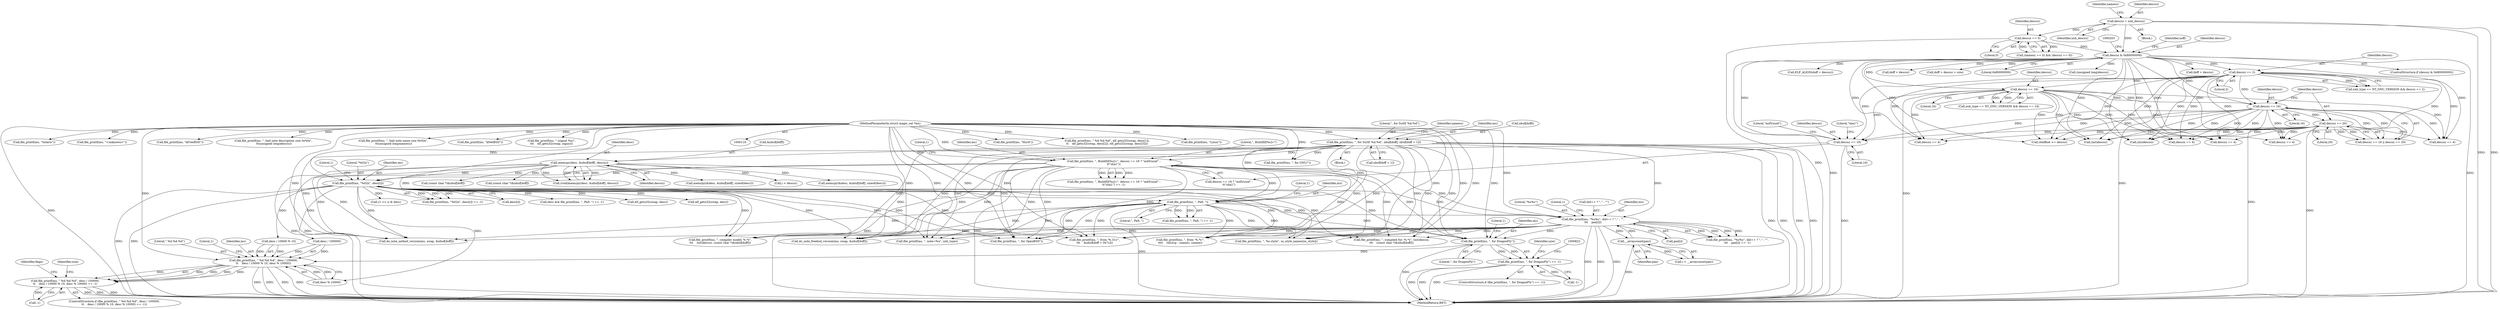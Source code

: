 digraph "0_file_b4c01141e5367f247b84dcaf6aefbb4e741842b8@pointer" {
"1000814" [label="(Call,file_printf(ms, \", for DragonFly\"))"];
"1000508" [label="(Call,file_printf(ms, \"%02x\", desc[i]))"];
"1000475" [label="(Call,file_printf(ms, \", BuildID[%s]=\", descsz == 16 ? \"md5/uuid\" :\n\t\t\"sha1\"))"];
"1000286" [label="(Call,file_printf(ms, \", for SuSE %d.%d\", nbuf[doff], nbuf[doff + 1]))"];
"1000117" [label="(MethodParameterIn,struct magic_set *ms)"];
"1000490" [label="(Call,memcpy(desc, &nbuf[doff], descsz))"];
"1000479" [label="(Call,descsz == 16)"];
"1000464" [label="(Call,descsz == 16)"];
"1000317" [label="(Call,descsz == 16)"];
"1000282" [label="(Call,descsz == 2)"];
"1000198" [label="(Call,descsz & 0x80000000)"];
"1000163" [label="(Call,descsz = xnh_descsz)"];
"1000171" [label="(Call,descsz == 0)"];
"1000467" [label="(Call,descsz == 20)"];
"1000573" [label="(Call,file_printf(ms, \", PaX: \"))"];
"1000602" [label="(Call,file_printf(ms, \"%s%s\", did++ ? \",\" : \"\",\n\t\t\t    pax[i]))"];
"1000586" [label="(Call,__arraycount(pax))"];
"1000813" [label="(Call,file_printf(ms, \", for DragonFly\") == -1)"];
"1000839" [label="(Call,file_printf(ms, \" %d.%d.%d\", desc / 100000,\n\t\t    desc / 10000 % 10, desc % 10000))"];
"1000838" [label="(Call,file_printf(ms, \" %d.%d.%d\", desc / 100000,\n\t\t    desc / 10000 % 10, desc % 10000) == -1)"];
"1000508" [label="(Call,file_printf(ms, \"%02x\", desc[i]))"];
"1000490" [label="(Call,memcpy(desc, &nbuf[doff], descsz))"];
"1000491" [label="(Identifier,desc)"];
"1000587" [label="(Identifier,pax)"];
"1000507" [label="(Call,file_printf(ms, \"%02x\", desc[i]) == -1)"];
"1000577" [label="(Literal,1)"];
"1000169" [label="(Identifier,namesz)"];
"1000642" [label="(Call,do_note_netbsd_version(ms, swap, &nbuf[doff]))"];
"1000362" [label="(Call,file_printf(ms, \"Hurd\"))"];
"1000603" [label="(Identifier,ms)"];
"1000466" [label="(Literal,16)"];
"1000840" [label="(Identifier,ms)"];
"1000233" [label="(Call,doff + descsz)"];
"1000542" [label="(Call,descsz == 4)"];
"1000213" [label="(Identifier,noff)"];
"1000483" [label="(Literal,\"sha1\")"];
"1001214" [label="(Call,file_printf(ms, \", from '%.*s'\",\n\t\t\t\t    (int)(cp - cname), cname))"];
"1000415" [label="(Call,file_printf(ms, \" %d.%d.%d\", elf_getu32(swap, desc[1]),\n\t\t    elf_getu32(swap, desc[2]), elf_getu32(swap, desc[3])))"];
"1000511" [label="(Call,desc[i])"];
"1000197" [label="(ControlStructure,if (descsz & 0x80000000))"];
"1000685" [label="(Call,(const char *)&nbuf[doff])"];
"1001093" [label="(Call,reloffset >= descsz)"];
"1000813" [label="(Call,file_printf(ms, \", for DragonFly\") == -1)"];
"1000816" [label="(Literal,\", for DragonFly\")"];
"1000481" [label="(Literal,16)"];
"1000962" [label="(Call,file_printf(ms, \", %s-style\", os_style_names[os_style]))"];
"1000288" [label="(Literal,\", for SuSE %d.%d\")"];
"1000351" [label="(Call,file_printf(ms, \"Linux\"))"];
"1000482" [label="(Literal,\"md5/uuid\")"];
"1000665" [label="(Call,(const char *)&nbuf[doff])"];
"1000604" [label="(Literal,\"%s%s\")"];
"1000659" [label="(Call,file_printf(ms, \", compiled for: %.*s\", (int)descsz,\n\t\t\t    (const char *)&nbuf[doff]))"];
"1000814" [label="(Call,file_printf(ms, \", for DragonFly\"))"];
"1000570" [label="(Call,desc && file_printf(ms, \", PaX: \") == -1)"];
"1000586" [label="(Call,__arraycount(pax))"];
"1000334" [label="(Call,file_printf(ms, \", for GNU/\"))"];
"1000488" [label="(Call,(void)memcpy(desc, &nbuf[doff], descsz))"];
"1000662" [label="(Call,(int)descsz)"];
"1000300" [label="(Identifier,namesz)"];
"1000614" [label="(Literal,1)"];
"1000584" [label="(Call,i < __arraycount(pax))"];
"1001237" [label="(MethodReturn,RET)"];
"1000566" [label="(Call,elf_getu32(swap, desc))"];
"1000555" [label="(Call,memcpy(&desc, &nbuf[doff], sizeof(desc)))"];
"1000465" [label="(Identifier,descsz)"];
"1000463" [label="(Call,descsz == 16 || descsz == 20)"];
"1000845" [label="(Call,desc / 10000 % 10)"];
"1000317" [label="(Call,descsz == 16)"];
"1000807" [label="(Call,descsz == 4)"];
"1000165" [label="(Identifier,xnh_descsz)"];
"1000575" [label="(Literal,\", PaX: \")"];
"1000572" [label="(Call,file_printf(ms, \", PaX: \") == -1)"];
"1000284" [label="(Literal,2)"];
"1000373" [label="(Call,file_printf(ms, \"Solaris\"))"];
"1000167" [label="(Call,(namesz == 0) && (descsz == 0))"];
"1000198" [label="(Call,descsz & 0x80000000)"];
"1000735" [label="(Call,do_note_freebsd_version(ms, swap, &nbuf[doff]))"];
"1000812" [label="(ControlStructure,if (file_printf(ms, \", for DragonFly\") == -1))"];
"1000837" [label="(ControlStructure,if (file_printf(ms, \" %d.%d.%d\", desc / 100000,\n\t\t    desc / 10000 % 10, desc % 10000) == -1))"];
"1000232" [label="(Call,ELF_ALIGN(doff + descsz))"];
"1000283" [label="(Identifier,descsz)"];
"1000856" [label="(Identifier,size)"];
"1000501" [label="(Call,i < descsz)"];
"1000679" [label="(Call,file_printf(ms, \", compiler model: %.*s\",\n\t\t\t    (int)descsz, (const char *)&nbuf[doff]))"];
"1000164" [label="(Identifier,descsz)"];
"1000172" [label="(Identifier,descsz)"];
"1000731" [label="(Call,descsz == 4)"];
"1000682" [label="(Call,(int)descsz)"];
"1000475" [label="(Call,file_printf(ms, \", BuildID[%s]=\", descsz == 16 ? \"md5/uuid\" :\n\t\t\"sha1\"))"];
"1000406" [label="(Call,file_printf(ms, \"<unknown>\"))"];
"1000574" [label="(Identifier,ms)"];
"1000384" [label="(Call,file_printf(ms, \"kFreeBSD\"))"];
"1000699" [label="(Call,file_printf(ms, \", note=%u\", xnh_type))"];
"1000479" [label="(Call,descsz == 16)"];
"1000610" [label="(Call,pax[i])"];
"1000480" [label="(Identifier,descsz)"];
"1000469" [label="(Literal,20)"];
"1000492" [label="(Call,&nbuf[doff])"];
"1000282" [label="(Call,descsz == 2)"];
"1000285" [label="(Block,)"];
"1000476" [label="(Identifier,ms)"];
"1000838" [label="(Call,file_printf(ms, \" %d.%d.%d\", desc / 100000,\n\t\t    desc / 10000 % 10, desc % 10000) == -1)"];
"1000774" [label="(Call,file_printf(ms, \", for OpenBSD\"))"];
"1000474" [label="(Call,file_printf(ms, \", BuildID[%s]=\", descsz == 16 ? \"md5/uuid\" :\n\t\t\"sha1\") == -1)"];
"1000204" [label="(Call,file_printf(ms, \", bad note description size 0x%lx\",\n \t\t(unsigned long)descsz))"];
"1000823" [label="(Call,memcpy(&desc, &nbuf[doff], sizeof(desc)))"];
"1000468" [label="(Identifier,descsz)"];
"1000509" [label="(Identifier,ms)"];
"1000839" [label="(Call,file_printf(ms, \" %d.%d.%d\", desc / 100000,\n\t\t    desc / 10000 % 10, desc % 10000))"];
"1000292" [label="(Call,nbuf[doff + 1])"];
"1000287" [label="(Identifier,ms)"];
"1000602" [label="(Call,file_printf(ms, \"%s%s\", did++ ? \",\" : \"\",\n\t\t\t    pax[i]))"];
"1000313" [label="(Call,xnh_type == NT_GNU_VERSION && descsz == 16)"];
"1000125" [label="(Block,)"];
"1000817" [label="(Call,-1)"];
"1000189" [label="(Call,file_printf(ms, \", bad note name size 0x%lx\",\n \t\t(unsigned long)namesz))"];
"1000173" [label="(Literal,0)"];
"1000850" [label="(Call,desc % 10000)"];
"1000834" [label="(Call,elf_getu32(swap, desc))"];
"1000573" [label="(Call,file_printf(ms, \", PaX: \"))"];
"1000842" [label="(Call,desc / 100000)"];
"1000467" [label="(Call,descsz == 20)"];
"1000238" [label="(Call,doff + descsz)"];
"1000199" [label="(Identifier,descsz)"];
"1000853" [label="(Call,-1)"];
"1000237" [label="(Call,doff + descsz > size)"];
"1000395" [label="(Call,file_printf(ms, \"kNetBSD\"))"];
"1000605" [label="(Call,did++ ? \",\" : \"\")"];
"1000117" [label="(MethodParameterIn,struct magic_set *ms)"];
"1000601" [label="(Call,file_printf(ms, \"%s%s\", did++ ? \",\" : \"\",\n\t\t\t    pax[i]) == -1)"];
"1000854" [label="(Literal,1)"];
"1000515" [label="(Literal,1)"];
"1000289" [label="(Call,nbuf[doff])"];
"1000768" [label="(Call,descsz == 4)"];
"1000318" [label="(Identifier,descsz)"];
"1000818" [label="(Literal,1)"];
"1000278" [label="(Call,xnh_type == NT_GNU_VERSION && descsz == 2)"];
"1000478" [label="(Call,descsz == 16 ? \"md5/uuid\" :\n\t\t\"sha1\")"];
"1000859" [label="(Identifier,flags)"];
"1000319" [label="(Literal,16)"];
"1000820" [label="(Identifier,size)"];
"1000477" [label="(Literal,\", BuildID[%s]=\")"];
"1000171" [label="(Call,descsz == 0)"];
"1000485" [label="(Literal,1)"];
"1000200" [label="(Literal,0x80000000)"];
"1000510" [label="(Literal,\"%02x\")"];
"1000988" [label="(Call,file_printf(ms, \", from '%.31s'\",\n\t\t\t    &nbuf[doff + 0x7c]))"];
"1000207" [label="(Call,(unsigned long)descsz)"];
"1000464" [label="(Call,descsz == 16)"];
"1000593" [label="(Call,(1 << i) & desc)"];
"1001016" [label="(Call,file_printf(ms, \" (signal %u)\",\n\t\t\t    elf_getu32(swap, signo)))"];
"1000841" [label="(Literal,\" %d.%d.%d\")"];
"1000286" [label="(Call,file_printf(ms, \", for SuSE %d.%d\", nbuf[doff], nbuf[doff + 1]))"];
"1000638" [label="(Call,descsz == 4)"];
"1000163" [label="(Call,descsz = xnh_descsz)"];
"1000815" [label="(Identifier,ms)"];
"1000496" [label="(Identifier,descsz)"];
"1000814" -> "1000813"  [label="AST: "];
"1000814" -> "1000816"  [label="CFG: "];
"1000815" -> "1000814"  [label="AST: "];
"1000816" -> "1000814"  [label="AST: "];
"1000818" -> "1000814"  [label="CFG: "];
"1000814" -> "1001237"  [label="DDG: "];
"1000814" -> "1000813"  [label="DDG: "];
"1000814" -> "1000813"  [label="DDG: "];
"1000508" -> "1000814"  [label="DDG: "];
"1000286" -> "1000814"  [label="DDG: "];
"1000475" -> "1000814"  [label="DDG: "];
"1000573" -> "1000814"  [label="DDG: "];
"1000602" -> "1000814"  [label="DDG: "];
"1000117" -> "1000814"  [label="DDG: "];
"1000814" -> "1000839"  [label="DDG: "];
"1000508" -> "1000507"  [label="AST: "];
"1000508" -> "1000511"  [label="CFG: "];
"1000509" -> "1000508"  [label="AST: "];
"1000510" -> "1000508"  [label="AST: "];
"1000511" -> "1000508"  [label="AST: "];
"1000515" -> "1000508"  [label="CFG: "];
"1000508" -> "1001237"  [label="DDG: "];
"1000508" -> "1001237"  [label="DDG: "];
"1000508" -> "1000507"  [label="DDG: "];
"1000508" -> "1000507"  [label="DDG: "];
"1000508" -> "1000507"  [label="DDG: "];
"1000475" -> "1000508"  [label="DDG: "];
"1000117" -> "1000508"  [label="DDG: "];
"1000490" -> "1000508"  [label="DDG: "];
"1000508" -> "1000566"  [label="DDG: "];
"1000508" -> "1000570"  [label="DDG: "];
"1000508" -> "1000573"  [label="DDG: "];
"1000508" -> "1000593"  [label="DDG: "];
"1000508" -> "1000602"  [label="DDG: "];
"1000508" -> "1000642"  [label="DDG: "];
"1000508" -> "1000659"  [label="DDG: "];
"1000508" -> "1000679"  [label="DDG: "];
"1000508" -> "1000699"  [label="DDG: "];
"1000508" -> "1000735"  [label="DDG: "];
"1000508" -> "1000774"  [label="DDG: "];
"1000508" -> "1000834"  [label="DDG: "];
"1000508" -> "1000842"  [label="DDG: "];
"1000508" -> "1000845"  [label="DDG: "];
"1000508" -> "1000850"  [label="DDG: "];
"1000508" -> "1000962"  [label="DDG: "];
"1000508" -> "1000988"  [label="DDG: "];
"1000508" -> "1001214"  [label="DDG: "];
"1000475" -> "1000474"  [label="AST: "];
"1000475" -> "1000478"  [label="CFG: "];
"1000476" -> "1000475"  [label="AST: "];
"1000477" -> "1000475"  [label="AST: "];
"1000478" -> "1000475"  [label="AST: "];
"1000485" -> "1000475"  [label="CFG: "];
"1000475" -> "1001237"  [label="DDG: "];
"1000475" -> "1001237"  [label="DDG: "];
"1000475" -> "1000474"  [label="DDG: "];
"1000475" -> "1000474"  [label="DDG: "];
"1000475" -> "1000474"  [label="DDG: "];
"1000286" -> "1000475"  [label="DDG: "];
"1000117" -> "1000475"  [label="DDG: "];
"1000475" -> "1000573"  [label="DDG: "];
"1000475" -> "1000602"  [label="DDG: "];
"1000475" -> "1000642"  [label="DDG: "];
"1000475" -> "1000659"  [label="DDG: "];
"1000475" -> "1000679"  [label="DDG: "];
"1000475" -> "1000699"  [label="DDG: "];
"1000475" -> "1000735"  [label="DDG: "];
"1000475" -> "1000774"  [label="DDG: "];
"1000475" -> "1000962"  [label="DDG: "];
"1000475" -> "1000988"  [label="DDG: "];
"1000475" -> "1001214"  [label="DDG: "];
"1000286" -> "1000285"  [label="AST: "];
"1000286" -> "1000292"  [label="CFG: "];
"1000287" -> "1000286"  [label="AST: "];
"1000288" -> "1000286"  [label="AST: "];
"1000289" -> "1000286"  [label="AST: "];
"1000292" -> "1000286"  [label="AST: "];
"1000300" -> "1000286"  [label="CFG: "];
"1000286" -> "1001237"  [label="DDG: "];
"1000286" -> "1001237"  [label="DDG: "];
"1000286" -> "1001237"  [label="DDG: "];
"1000286" -> "1001237"  [label="DDG: "];
"1000117" -> "1000286"  [label="DDG: "];
"1000286" -> "1000334"  [label="DDG: "];
"1000286" -> "1000573"  [label="DDG: "];
"1000286" -> "1000602"  [label="DDG: "];
"1000286" -> "1000642"  [label="DDG: "];
"1000286" -> "1000659"  [label="DDG: "];
"1000286" -> "1000679"  [label="DDG: "];
"1000286" -> "1000699"  [label="DDG: "];
"1000286" -> "1000735"  [label="DDG: "];
"1000286" -> "1000774"  [label="DDG: "];
"1000286" -> "1000962"  [label="DDG: "];
"1000286" -> "1000988"  [label="DDG: "];
"1000286" -> "1001214"  [label="DDG: "];
"1000117" -> "1000116"  [label="AST: "];
"1000117" -> "1001237"  [label="DDG: "];
"1000117" -> "1000189"  [label="DDG: "];
"1000117" -> "1000204"  [label="DDG: "];
"1000117" -> "1000334"  [label="DDG: "];
"1000117" -> "1000351"  [label="DDG: "];
"1000117" -> "1000362"  [label="DDG: "];
"1000117" -> "1000373"  [label="DDG: "];
"1000117" -> "1000384"  [label="DDG: "];
"1000117" -> "1000395"  [label="DDG: "];
"1000117" -> "1000406"  [label="DDG: "];
"1000117" -> "1000415"  [label="DDG: "];
"1000117" -> "1000573"  [label="DDG: "];
"1000117" -> "1000602"  [label="DDG: "];
"1000117" -> "1000642"  [label="DDG: "];
"1000117" -> "1000659"  [label="DDG: "];
"1000117" -> "1000679"  [label="DDG: "];
"1000117" -> "1000699"  [label="DDG: "];
"1000117" -> "1000735"  [label="DDG: "];
"1000117" -> "1000774"  [label="DDG: "];
"1000117" -> "1000839"  [label="DDG: "];
"1000117" -> "1000962"  [label="DDG: "];
"1000117" -> "1000988"  [label="DDG: "];
"1000117" -> "1001016"  [label="DDG: "];
"1000117" -> "1001214"  [label="DDG: "];
"1000490" -> "1000488"  [label="AST: "];
"1000490" -> "1000496"  [label="CFG: "];
"1000491" -> "1000490"  [label="AST: "];
"1000492" -> "1000490"  [label="AST: "];
"1000496" -> "1000490"  [label="AST: "];
"1000488" -> "1000490"  [label="CFG: "];
"1000490" -> "1001237"  [label="DDG: "];
"1000490" -> "1001237"  [label="DDG: "];
"1000490" -> "1000488"  [label="DDG: "];
"1000490" -> "1000488"  [label="DDG: "];
"1000490" -> "1000488"  [label="DDG: "];
"1000479" -> "1000490"  [label="DDG: "];
"1000490" -> "1000501"  [label="DDG: "];
"1000490" -> "1000555"  [label="DDG: "];
"1000490" -> "1000642"  [label="DDG: "];
"1000490" -> "1000665"  [label="DDG: "];
"1000490" -> "1000685"  [label="DDG: "];
"1000490" -> "1000735"  [label="DDG: "];
"1000490" -> "1000823"  [label="DDG: "];
"1000479" -> "1000478"  [label="AST: "];
"1000479" -> "1000481"  [label="CFG: "];
"1000480" -> "1000479"  [label="AST: "];
"1000481" -> "1000479"  [label="AST: "];
"1000482" -> "1000479"  [label="CFG: "];
"1000483" -> "1000479"  [label="CFG: "];
"1000479" -> "1001237"  [label="DDG: "];
"1000464" -> "1000479"  [label="DDG: "];
"1000317" -> "1000479"  [label="DDG: "];
"1000467" -> "1000479"  [label="DDG: "];
"1000282" -> "1000479"  [label="DDG: "];
"1000198" -> "1000479"  [label="DDG: "];
"1000464" -> "1000463"  [label="AST: "];
"1000464" -> "1000466"  [label="CFG: "];
"1000465" -> "1000464"  [label="AST: "];
"1000466" -> "1000464"  [label="AST: "];
"1000468" -> "1000464"  [label="CFG: "];
"1000463" -> "1000464"  [label="CFG: "];
"1000464" -> "1001237"  [label="DDG: "];
"1000464" -> "1000463"  [label="DDG: "];
"1000464" -> "1000463"  [label="DDG: "];
"1000317" -> "1000464"  [label="DDG: "];
"1000282" -> "1000464"  [label="DDG: "];
"1000198" -> "1000464"  [label="DDG: "];
"1000464" -> "1000467"  [label="DDG: "];
"1000464" -> "1000542"  [label="DDG: "];
"1000464" -> "1000638"  [label="DDG: "];
"1000464" -> "1000662"  [label="DDG: "];
"1000464" -> "1000682"  [label="DDG: "];
"1000464" -> "1000731"  [label="DDG: "];
"1000464" -> "1000768"  [label="DDG: "];
"1000464" -> "1000807"  [label="DDG: "];
"1000464" -> "1001093"  [label="DDG: "];
"1000317" -> "1000313"  [label="AST: "];
"1000317" -> "1000319"  [label="CFG: "];
"1000318" -> "1000317"  [label="AST: "];
"1000319" -> "1000317"  [label="AST: "];
"1000313" -> "1000317"  [label="CFG: "];
"1000317" -> "1001237"  [label="DDG: "];
"1000317" -> "1000313"  [label="DDG: "];
"1000317" -> "1000313"  [label="DDG: "];
"1000282" -> "1000317"  [label="DDG: "];
"1000198" -> "1000317"  [label="DDG: "];
"1000317" -> "1000542"  [label="DDG: "];
"1000317" -> "1000638"  [label="DDG: "];
"1000317" -> "1000662"  [label="DDG: "];
"1000317" -> "1000682"  [label="DDG: "];
"1000317" -> "1000731"  [label="DDG: "];
"1000317" -> "1000768"  [label="DDG: "];
"1000317" -> "1000807"  [label="DDG: "];
"1000317" -> "1001093"  [label="DDG: "];
"1000282" -> "1000278"  [label="AST: "];
"1000282" -> "1000284"  [label="CFG: "];
"1000283" -> "1000282"  [label="AST: "];
"1000284" -> "1000282"  [label="AST: "];
"1000278" -> "1000282"  [label="CFG: "];
"1000282" -> "1001237"  [label="DDG: "];
"1000282" -> "1000278"  [label="DDG: "];
"1000282" -> "1000278"  [label="DDG: "];
"1000198" -> "1000282"  [label="DDG: "];
"1000282" -> "1000542"  [label="DDG: "];
"1000282" -> "1000638"  [label="DDG: "];
"1000282" -> "1000662"  [label="DDG: "];
"1000282" -> "1000682"  [label="DDG: "];
"1000282" -> "1000731"  [label="DDG: "];
"1000282" -> "1000768"  [label="DDG: "];
"1000282" -> "1000807"  [label="DDG: "];
"1000282" -> "1001093"  [label="DDG: "];
"1000198" -> "1000197"  [label="AST: "];
"1000198" -> "1000200"  [label="CFG: "];
"1000199" -> "1000198"  [label="AST: "];
"1000200" -> "1000198"  [label="AST: "];
"1000203" -> "1000198"  [label="CFG: "];
"1000213" -> "1000198"  [label="CFG: "];
"1000198" -> "1001237"  [label="DDG: "];
"1000198" -> "1001237"  [label="DDG: "];
"1000163" -> "1000198"  [label="DDG: "];
"1000171" -> "1000198"  [label="DDG: "];
"1000198" -> "1000207"  [label="DDG: "];
"1000198" -> "1000232"  [label="DDG: "];
"1000198" -> "1000233"  [label="DDG: "];
"1000198" -> "1000237"  [label="DDG: "];
"1000198" -> "1000238"  [label="DDG: "];
"1000198" -> "1000542"  [label="DDG: "];
"1000198" -> "1000638"  [label="DDG: "];
"1000198" -> "1000662"  [label="DDG: "];
"1000198" -> "1000682"  [label="DDG: "];
"1000198" -> "1000731"  [label="DDG: "];
"1000198" -> "1000768"  [label="DDG: "];
"1000198" -> "1000807"  [label="DDG: "];
"1000198" -> "1001093"  [label="DDG: "];
"1000163" -> "1000125"  [label="AST: "];
"1000163" -> "1000165"  [label="CFG: "];
"1000164" -> "1000163"  [label="AST: "];
"1000165" -> "1000163"  [label="AST: "];
"1000169" -> "1000163"  [label="CFG: "];
"1000163" -> "1001237"  [label="DDG: "];
"1000163" -> "1001237"  [label="DDG: "];
"1000163" -> "1000171"  [label="DDG: "];
"1000171" -> "1000167"  [label="AST: "];
"1000171" -> "1000173"  [label="CFG: "];
"1000172" -> "1000171"  [label="AST: "];
"1000173" -> "1000171"  [label="AST: "];
"1000167" -> "1000171"  [label="CFG: "];
"1000171" -> "1001237"  [label="DDG: "];
"1000171" -> "1000167"  [label="DDG: "];
"1000171" -> "1000167"  [label="DDG: "];
"1000467" -> "1000463"  [label="AST: "];
"1000467" -> "1000469"  [label="CFG: "];
"1000468" -> "1000467"  [label="AST: "];
"1000469" -> "1000467"  [label="AST: "];
"1000463" -> "1000467"  [label="CFG: "];
"1000467" -> "1001237"  [label="DDG: "];
"1000467" -> "1000463"  [label="DDG: "];
"1000467" -> "1000463"  [label="DDG: "];
"1000467" -> "1000542"  [label="DDG: "];
"1000467" -> "1000638"  [label="DDG: "];
"1000467" -> "1000662"  [label="DDG: "];
"1000467" -> "1000682"  [label="DDG: "];
"1000467" -> "1000731"  [label="DDG: "];
"1000467" -> "1000768"  [label="DDG: "];
"1000467" -> "1000807"  [label="DDG: "];
"1000467" -> "1001093"  [label="DDG: "];
"1000573" -> "1000572"  [label="AST: "];
"1000573" -> "1000575"  [label="CFG: "];
"1000574" -> "1000573"  [label="AST: "];
"1000575" -> "1000573"  [label="AST: "];
"1000577" -> "1000573"  [label="CFG: "];
"1000573" -> "1001237"  [label="DDG: "];
"1000573" -> "1000572"  [label="DDG: "];
"1000573" -> "1000572"  [label="DDG: "];
"1000573" -> "1000602"  [label="DDG: "];
"1000573" -> "1000642"  [label="DDG: "];
"1000573" -> "1000659"  [label="DDG: "];
"1000573" -> "1000679"  [label="DDG: "];
"1000573" -> "1000699"  [label="DDG: "];
"1000573" -> "1000735"  [label="DDG: "];
"1000573" -> "1000774"  [label="DDG: "];
"1000573" -> "1000962"  [label="DDG: "];
"1000573" -> "1000988"  [label="DDG: "];
"1000573" -> "1001214"  [label="DDG: "];
"1000602" -> "1000601"  [label="AST: "];
"1000602" -> "1000610"  [label="CFG: "];
"1000603" -> "1000602"  [label="AST: "];
"1000604" -> "1000602"  [label="AST: "];
"1000605" -> "1000602"  [label="AST: "];
"1000610" -> "1000602"  [label="AST: "];
"1000614" -> "1000602"  [label="CFG: "];
"1000602" -> "1001237"  [label="DDG: "];
"1000602" -> "1001237"  [label="DDG: "];
"1000602" -> "1001237"  [label="DDG: "];
"1000602" -> "1000586"  [label="DDG: "];
"1000602" -> "1000601"  [label="DDG: "];
"1000602" -> "1000601"  [label="DDG: "];
"1000602" -> "1000601"  [label="DDG: "];
"1000602" -> "1000601"  [label="DDG: "];
"1000586" -> "1000602"  [label="DDG: "];
"1000602" -> "1000642"  [label="DDG: "];
"1000602" -> "1000659"  [label="DDG: "];
"1000602" -> "1000679"  [label="DDG: "];
"1000602" -> "1000699"  [label="DDG: "];
"1000602" -> "1000735"  [label="DDG: "];
"1000602" -> "1000774"  [label="DDG: "];
"1000602" -> "1000962"  [label="DDG: "];
"1000602" -> "1000988"  [label="DDG: "];
"1000602" -> "1001214"  [label="DDG: "];
"1000586" -> "1000584"  [label="AST: "];
"1000586" -> "1000587"  [label="CFG: "];
"1000587" -> "1000586"  [label="AST: "];
"1000584" -> "1000586"  [label="CFG: "];
"1000586" -> "1001237"  [label="DDG: "];
"1000586" -> "1000584"  [label="DDG: "];
"1000813" -> "1000812"  [label="AST: "];
"1000813" -> "1000817"  [label="CFG: "];
"1000817" -> "1000813"  [label="AST: "];
"1000820" -> "1000813"  [label="CFG: "];
"1000822" -> "1000813"  [label="CFG: "];
"1000813" -> "1001237"  [label="DDG: "];
"1000813" -> "1001237"  [label="DDG: "];
"1000813" -> "1001237"  [label="DDG: "];
"1000817" -> "1000813"  [label="DDG: "];
"1000839" -> "1000838"  [label="AST: "];
"1000839" -> "1000850"  [label="CFG: "];
"1000840" -> "1000839"  [label="AST: "];
"1000841" -> "1000839"  [label="AST: "];
"1000842" -> "1000839"  [label="AST: "];
"1000845" -> "1000839"  [label="AST: "];
"1000850" -> "1000839"  [label="AST: "];
"1000854" -> "1000839"  [label="CFG: "];
"1000839" -> "1001237"  [label="DDG: "];
"1000839" -> "1001237"  [label="DDG: "];
"1000839" -> "1001237"  [label="DDG: "];
"1000839" -> "1001237"  [label="DDG: "];
"1000839" -> "1000838"  [label="DDG: "];
"1000839" -> "1000838"  [label="DDG: "];
"1000839" -> "1000838"  [label="DDG: "];
"1000839" -> "1000838"  [label="DDG: "];
"1000839" -> "1000838"  [label="DDG: "];
"1000842" -> "1000839"  [label="DDG: "];
"1000842" -> "1000839"  [label="DDG: "];
"1000845" -> "1000839"  [label="DDG: "];
"1000845" -> "1000839"  [label="DDG: "];
"1000850" -> "1000839"  [label="DDG: "];
"1000850" -> "1000839"  [label="DDG: "];
"1000838" -> "1000837"  [label="AST: "];
"1000838" -> "1000853"  [label="CFG: "];
"1000853" -> "1000838"  [label="AST: "];
"1000856" -> "1000838"  [label="CFG: "];
"1000859" -> "1000838"  [label="CFG: "];
"1000838" -> "1001237"  [label="DDG: "];
"1000838" -> "1001237"  [label="DDG: "];
"1000838" -> "1001237"  [label="DDG: "];
"1000853" -> "1000838"  [label="DDG: "];
}
